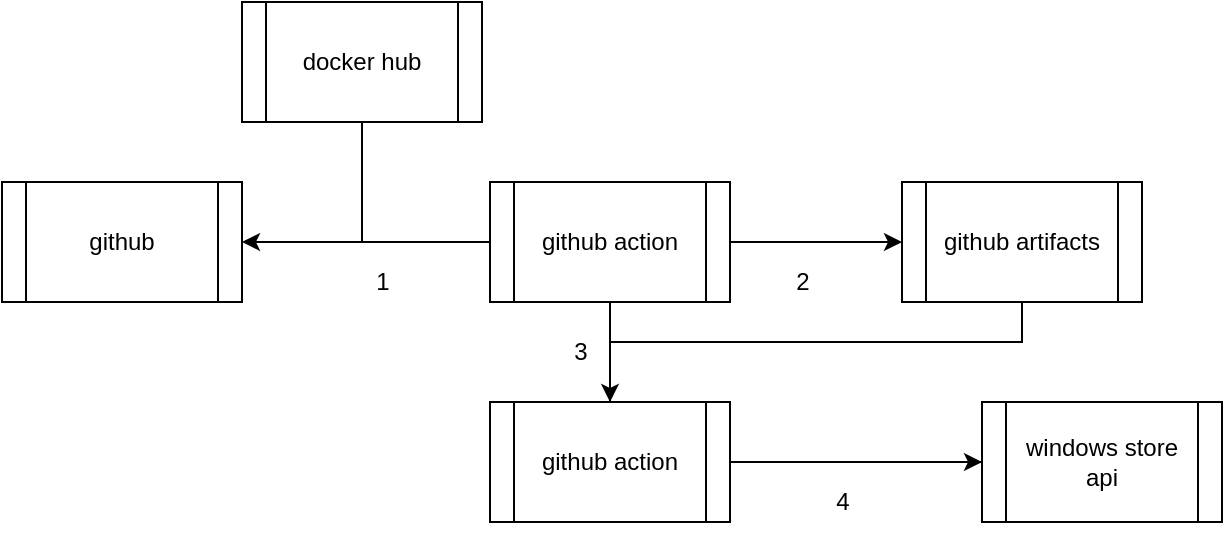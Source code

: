 <mxfile version="20.6.0" type="github">
  <diagram id="kKtefNtfCuaQAJxGlqK9" name="第 1 页">
    <mxGraphModel dx="2062" dy="1114" grid="1" gridSize="10" guides="1" tooltips="1" connect="1" arrows="1" fold="1" page="1" pageScale="1" pageWidth="827" pageHeight="1169" math="0" shadow="0">
      <root>
        <mxCell id="0" />
        <mxCell id="1" parent="0" />
        <mxCell id="_QpUfMXoZ0_1t7JxqoGL-3" style="edgeStyle=orthogonalEdgeStyle;rounded=0;orthogonalLoop=1;jettySize=auto;html=1;startArrow=classic;startFill=1;endArrow=none;endFill=0;" edge="1" parent="1" source="_QpUfMXoZ0_1t7JxqoGL-1" target="_QpUfMXoZ0_1t7JxqoGL-2">
          <mxGeometry relative="1" as="geometry" />
        </mxCell>
        <mxCell id="_QpUfMXoZ0_1t7JxqoGL-1" value="github" style="shape=process;whiteSpace=wrap;html=1;backgroundOutline=1;" vertex="1" parent="1">
          <mxGeometry x="110" y="490" width="120" height="60" as="geometry" />
        </mxCell>
        <mxCell id="_QpUfMXoZ0_1t7JxqoGL-12" style="edgeStyle=orthogonalEdgeStyle;rounded=0;orthogonalLoop=1;jettySize=auto;html=1;entryX=0;entryY=0.5;entryDx=0;entryDy=0;startArrow=none;startFill=0;endArrow=classic;endFill=1;" edge="1" parent="1" source="_QpUfMXoZ0_1t7JxqoGL-2" target="_QpUfMXoZ0_1t7JxqoGL-4">
          <mxGeometry relative="1" as="geometry" />
        </mxCell>
        <mxCell id="_QpUfMXoZ0_1t7JxqoGL-14" style="edgeStyle=orthogonalEdgeStyle;rounded=0;orthogonalLoop=1;jettySize=auto;html=1;entryX=0.5;entryY=0;entryDx=0;entryDy=0;startArrow=none;startFill=0;endArrow=classic;endFill=1;" edge="1" parent="1" source="_QpUfMXoZ0_1t7JxqoGL-2" target="_QpUfMXoZ0_1t7JxqoGL-13">
          <mxGeometry relative="1" as="geometry" />
        </mxCell>
        <mxCell id="_QpUfMXoZ0_1t7JxqoGL-2" value="github action" style="shape=process;whiteSpace=wrap;html=1;backgroundOutline=1;" vertex="1" parent="1">
          <mxGeometry x="354" y="490" width="120" height="60" as="geometry" />
        </mxCell>
        <mxCell id="_QpUfMXoZ0_1t7JxqoGL-25" style="edgeStyle=orthogonalEdgeStyle;rounded=0;orthogonalLoop=1;jettySize=auto;html=1;startArrow=none;startFill=0;endArrow=none;endFill=0;" edge="1" parent="1" source="_QpUfMXoZ0_1t7JxqoGL-4" target="_QpUfMXoZ0_1t7JxqoGL-13">
          <mxGeometry relative="1" as="geometry">
            <Array as="points">
              <mxPoint x="620" y="570" />
              <mxPoint x="414" y="570" />
            </Array>
          </mxGeometry>
        </mxCell>
        <mxCell id="_QpUfMXoZ0_1t7JxqoGL-4" value="github artifacts" style="shape=process;whiteSpace=wrap;html=1;backgroundOutline=1;" vertex="1" parent="1">
          <mxGeometry x="560" y="490" width="120" height="60" as="geometry" />
        </mxCell>
        <mxCell id="_QpUfMXoZ0_1t7JxqoGL-11" style="edgeStyle=orthogonalEdgeStyle;rounded=0;orthogonalLoop=1;jettySize=auto;html=1;startArrow=none;startFill=0;endArrow=none;endFill=0;entryX=0;entryY=0.5;entryDx=0;entryDy=0;" edge="1" parent="1" source="_QpUfMXoZ0_1t7JxqoGL-6" target="_QpUfMXoZ0_1t7JxqoGL-2">
          <mxGeometry relative="1" as="geometry">
            <mxPoint x="290" y="490" as="targetPoint" />
            <Array as="points">
              <mxPoint x="290" y="520" />
            </Array>
          </mxGeometry>
        </mxCell>
        <mxCell id="_QpUfMXoZ0_1t7JxqoGL-6" value="docker hub" style="shape=process;whiteSpace=wrap;html=1;backgroundOutline=1;" vertex="1" parent="1">
          <mxGeometry x="230" y="400" width="120" height="60" as="geometry" />
        </mxCell>
        <mxCell id="_QpUfMXoZ0_1t7JxqoGL-19" style="edgeStyle=orthogonalEdgeStyle;rounded=0;orthogonalLoop=1;jettySize=auto;html=1;startArrow=none;startFill=0;endArrow=none;endFill=0;" edge="1" parent="1" source="_QpUfMXoZ0_1t7JxqoGL-5" target="_QpUfMXoZ0_1t7JxqoGL-13">
          <mxGeometry relative="1" as="geometry">
            <Array as="points" />
          </mxGeometry>
        </mxCell>
        <mxCell id="_QpUfMXoZ0_1t7JxqoGL-16" style="edgeStyle=orthogonalEdgeStyle;rounded=0;orthogonalLoop=1;jettySize=auto;html=1;entryX=0;entryY=0.5;entryDx=0;entryDy=0;startArrow=none;startFill=0;endArrow=classic;endFill=1;" edge="1" parent="1" source="_QpUfMXoZ0_1t7JxqoGL-13" target="_QpUfMXoZ0_1t7JxqoGL-5">
          <mxGeometry relative="1" as="geometry">
            <Array as="points" />
          </mxGeometry>
        </mxCell>
        <mxCell id="_QpUfMXoZ0_1t7JxqoGL-13" value="github action" style="shape=process;whiteSpace=wrap;html=1;backgroundOutline=1;" vertex="1" parent="1">
          <mxGeometry x="354" y="600" width="120" height="60" as="geometry" />
        </mxCell>
        <mxCell id="_QpUfMXoZ0_1t7JxqoGL-20" value="1" style="text;html=1;align=center;verticalAlign=middle;resizable=0;points=[];autosize=1;strokeColor=none;fillColor=none;" vertex="1" parent="1">
          <mxGeometry x="285" y="525" width="30" height="30" as="geometry" />
        </mxCell>
        <mxCell id="_QpUfMXoZ0_1t7JxqoGL-22" value="2" style="text;html=1;align=center;verticalAlign=middle;resizable=0;points=[];autosize=1;strokeColor=none;fillColor=none;" vertex="1" parent="1">
          <mxGeometry x="495" y="525" width="30" height="30" as="geometry" />
        </mxCell>
        <mxCell id="_QpUfMXoZ0_1t7JxqoGL-23" value="3" style="text;html=1;align=center;verticalAlign=middle;resizable=0;points=[];autosize=1;strokeColor=none;fillColor=none;" vertex="1" parent="1">
          <mxGeometry x="384" y="560" width="30" height="30" as="geometry" />
        </mxCell>
        <mxCell id="_QpUfMXoZ0_1t7JxqoGL-5" value="windows store api" style="shape=process;whiteSpace=wrap;html=1;backgroundOutline=1;" vertex="1" parent="1">
          <mxGeometry x="600" y="600" width="120" height="60" as="geometry" />
        </mxCell>
        <mxCell id="_QpUfMXoZ0_1t7JxqoGL-27" value="4" style="text;html=1;align=center;verticalAlign=middle;resizable=0;points=[];autosize=1;strokeColor=none;fillColor=none;" vertex="1" parent="1">
          <mxGeometry x="515" y="635" width="30" height="30" as="geometry" />
        </mxCell>
      </root>
    </mxGraphModel>
  </diagram>
</mxfile>
